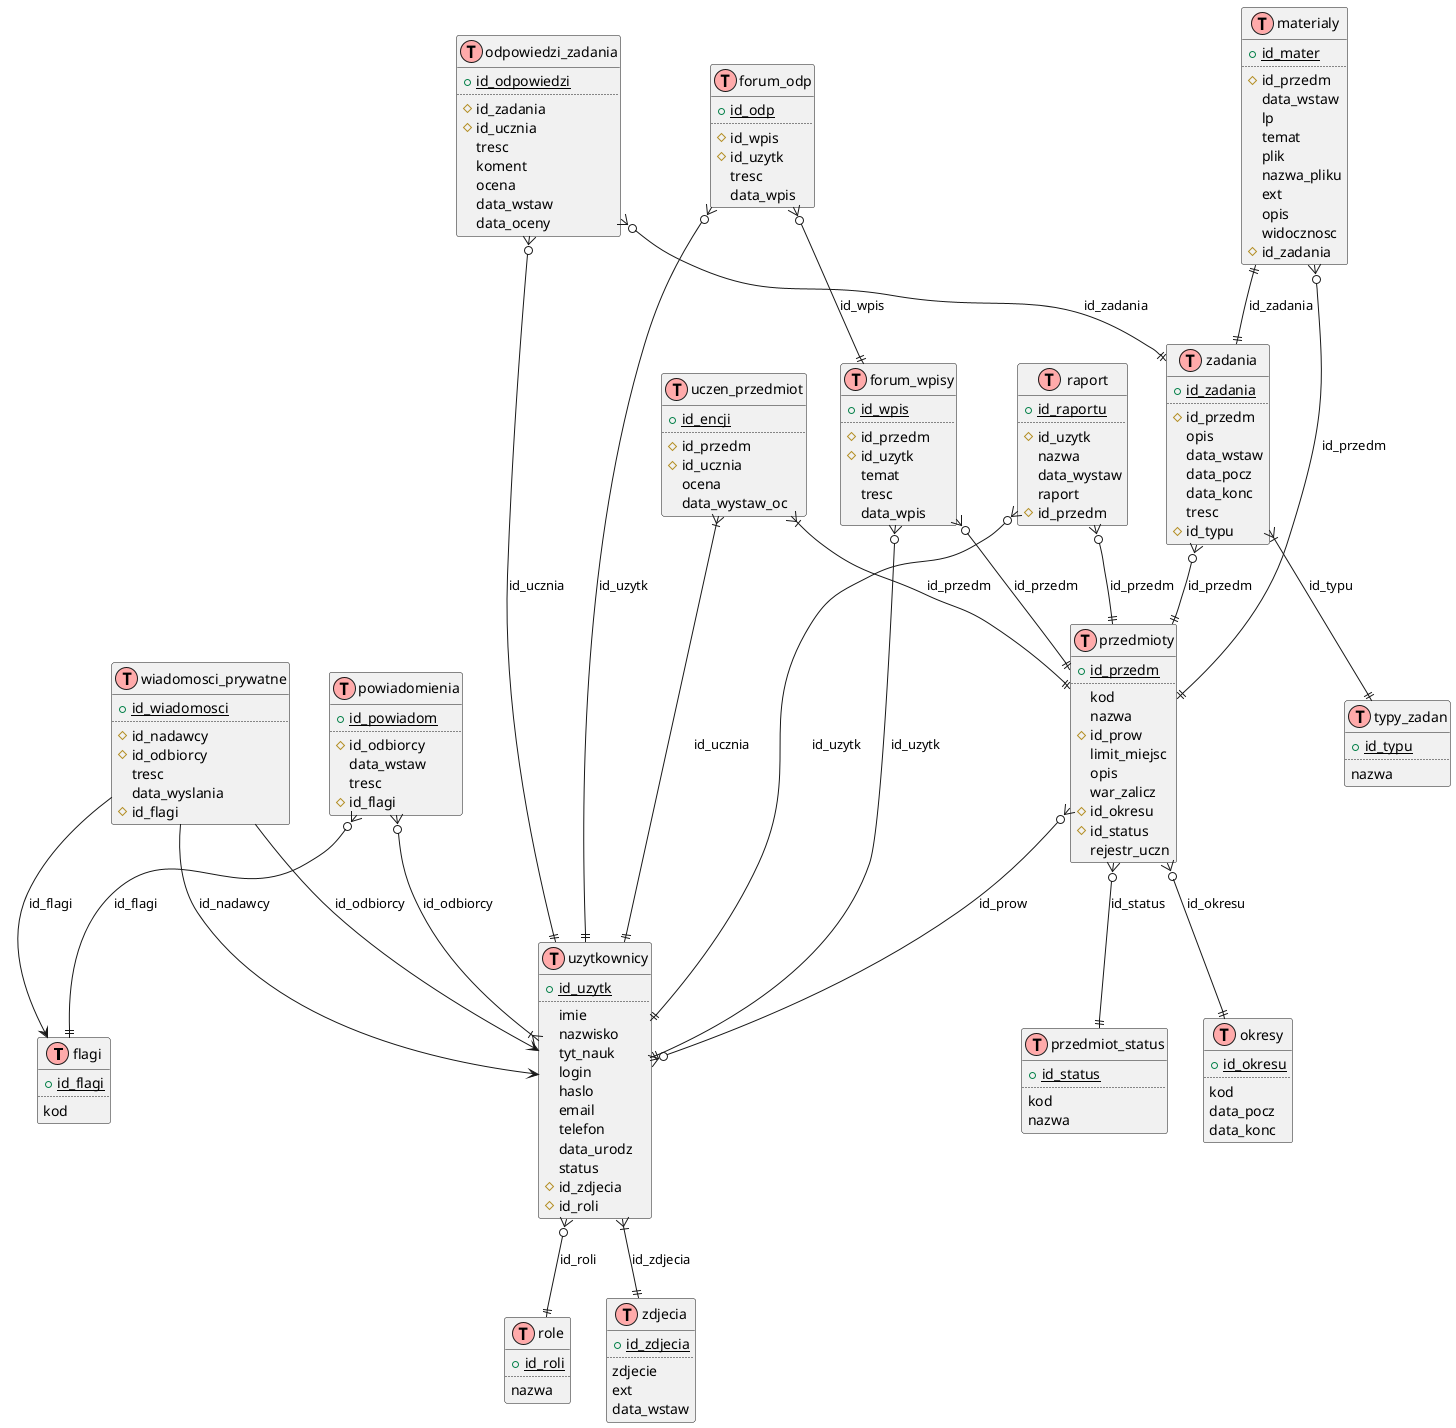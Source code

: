 plantuml_diagram = """
@startuml lms-db
!define table(x) class x << (T,#FFAAAA) >>
!define primary_key(x) <u>x</u>
!define foreign_key(x) #x

' Tables
table(flagi) {
    + primary_key(id_flagi)
    ..
    kod
}

table(forum_odp) {
    + primary_key(id_odp)
    ..
    foreign_key(id_wpis)
    foreign_key(id_uzytk)
    tresc
    data_wpis
}

table(forum_wpisy) {
    + primary_key(id_wpis)
    ..
    foreign_key(id_przedm)
    foreign_key(id_uzytk)
    temat
    tresc
    data_wpis
}

table(materialy) {
    + primary_key(id_mater)
    ..
    foreign_key(id_przedm)
    data_wstaw
    lp
    temat
    plik
    nazwa_pliku
    ext
    opis
    widocznosc
    foreign_key(id_zadania)
}

table(odpowiedzi_zadania) {
    + primary_key(id_odpowiedzi)
    ..
    foreign_key(id_zadania)
    foreign_key(id_ucznia)
    tresc
    koment
    ocena
    data_wstaw
    data_oceny
}

table(okresy) {
    + primary_key(id_okresu)
    ..
    kod
    data_pocz
    data_konc
}

table(powiadomienia) {
    + primary_key(id_powiadom)
    ..
    foreign_key(id_odbiorcy)
    data_wstaw
    tresc
    foreign_key(id_flagi)
}

table(przedmioty) {
    + primary_key(id_przedm)
    ..
    kod
    nazwa
    foreign_key(id_prow)
    limit_miejsc
    opis
    war_zalicz
    foreign_key(id_okresu)
    foreign_key(id_status)
    rejestr_uczn
}

table(przedmiot_status) {
    + primary_key(id_status)
    ..
    kod
    nazwa
}

table(raport) {
    + primary_key(id_raportu)
    ..
    foreign_key(id_uzytk)
    nazwa
    data_wystaw
    raport
    foreign_key(id_przedm)
}

table(role) {
    + primary_key(id_roli)
    ..
    nazwa
}

table(typy_zadan) {
    + primary_key(id_typu)
    ..
    nazwa
}

table(uczen_przedmiot) {
    + primary_key(id_encji)
    ..
    foreign_key(id_przedm)
    foreign_key(id_ucznia)
    ocena
    data_wystaw_oc
}

table(uzytkownicy) {
    + primary_key(id_uzytk)
    ..
    imie
    nazwisko
    tyt_nauk
    login
    haslo
    email
    telefon
    data_urodz
    status
    foreign_key(id_zdjecia)
    foreign_key(id_roli)
}

table(wiadomosci_prywatne) {
    + primary_key(id_wiadomosci)
    ..
    foreign_key(id_nadawcy)
    foreign_key(id_odbiorcy)
    tresc
    data_wyslania
    foreign_key(id_flagi)
}

table(zadania) {
    + primary_key(id_zadania)
    ..
    foreign_key(id_przedm)
    opis
    data_wstaw
    data_pocz
    data_konc
    tresc
    foreign_key(id_typu)
}

table(zdjecia) {
    + primary_key(id_zdjecia)
    ..
    zdjecie
    ext
    data_wstaw
}

' Relationships
forum_odp }o--|| forum_wpisy : id_wpis
forum_odp }o--|| uzytkownicy : id_uzytk
forum_wpisy }o--|| przedmioty : id_przedm
forum_wpisy }o--|| uzytkownicy : id_uzytk
materialy }o--|| przedmioty : id_przedm
materialy ||--|| zadania : id_zadania
odpowiedzi_zadania }o--|| zadania : id_zadania
odpowiedzi_zadania }o--|| uzytkownicy : id_ucznia
powiadomienia }o--|{ uzytkownicy : id_odbiorcy
powiadomienia }o--|| flagi : id_flagi
przedmioty }o--|| okresy : id_okresu
przedmioty }o--|| przedmiot_status : id_status
przedmioty }o--o{ uzytkownicy : id_prow
raport }o--|| uzytkownicy : id_uzytk
raport }o--|| przedmioty : id_przedm
uzytkownicy }o--|| role : id_roli
uzytkownicy }|--|| zdjecia : id_zdjecia
wiadomosci_prywatne --> uzytkownicy : id_nadawcy
wiadomosci_prywatne --> uzytkownicy : id_odbiorcy
wiadomosci_prywatne --> flagi : id_flagi
zadania }o--|| przedmioty : id_przedm
zadania }|--|| typy_zadan : id_typu
uczen_przedmiot }|--|| przedmioty : id_przedm
uczen_przedmiot }|--|| uzytkownicy : id_ucznia

@enduml
"""